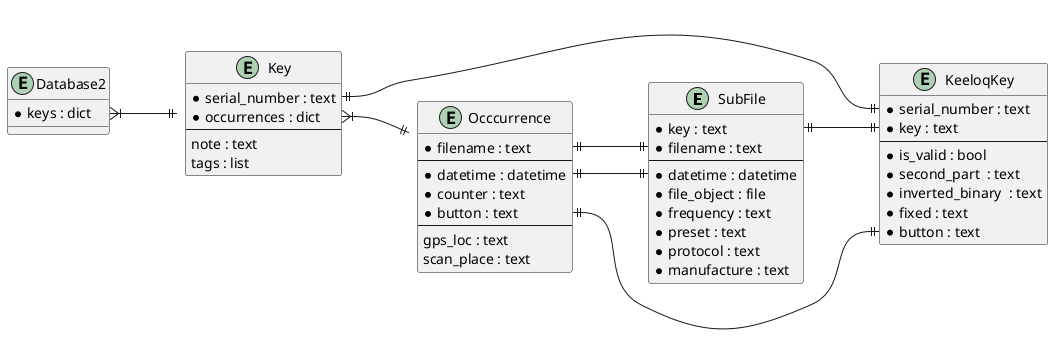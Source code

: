 @startuml
' hide the spot
' hide circle

' avoid problems with angled crows feet
' skinparam linetype ortho

left to right direction

entity "SubFile" as sf {
  * key : text
  * filename : text
  --
  * datetime : datetime
  * file_object : file
  * frequency : text
  * preset : text
  * protocol : text
  * manufacture : text
}

entity "KeeloqKey" as kk {
  * serial_number : text
  * key : text
  --
  * is_valid : bool
  * second_part  : text
  * inverted_binary  : text
  * fixed : text
  * button : text
}

entity "Database2" as db2 {
  * keys : dict
}

entity "Key" as k {
  * serial_number : text
  * occurrences : dict
  --
  note : text
  tags : list
}

entity "Occcurrence" as o {
  * filename : text
  --
  * datetime : datetime
  * counter : text
  * button : text
  --
  gps_loc : text
  scan_place : text
}

sf::key ||--|| kk::key
o::filename ||--|| sf::filename
o::datetime ||--|| sf::datetime
db2::keys }|--|| k
o::button ||--|| kk::button
k::occurrences }|--|| o
k::serial_number ||--|| kk::serial_number
@enduml